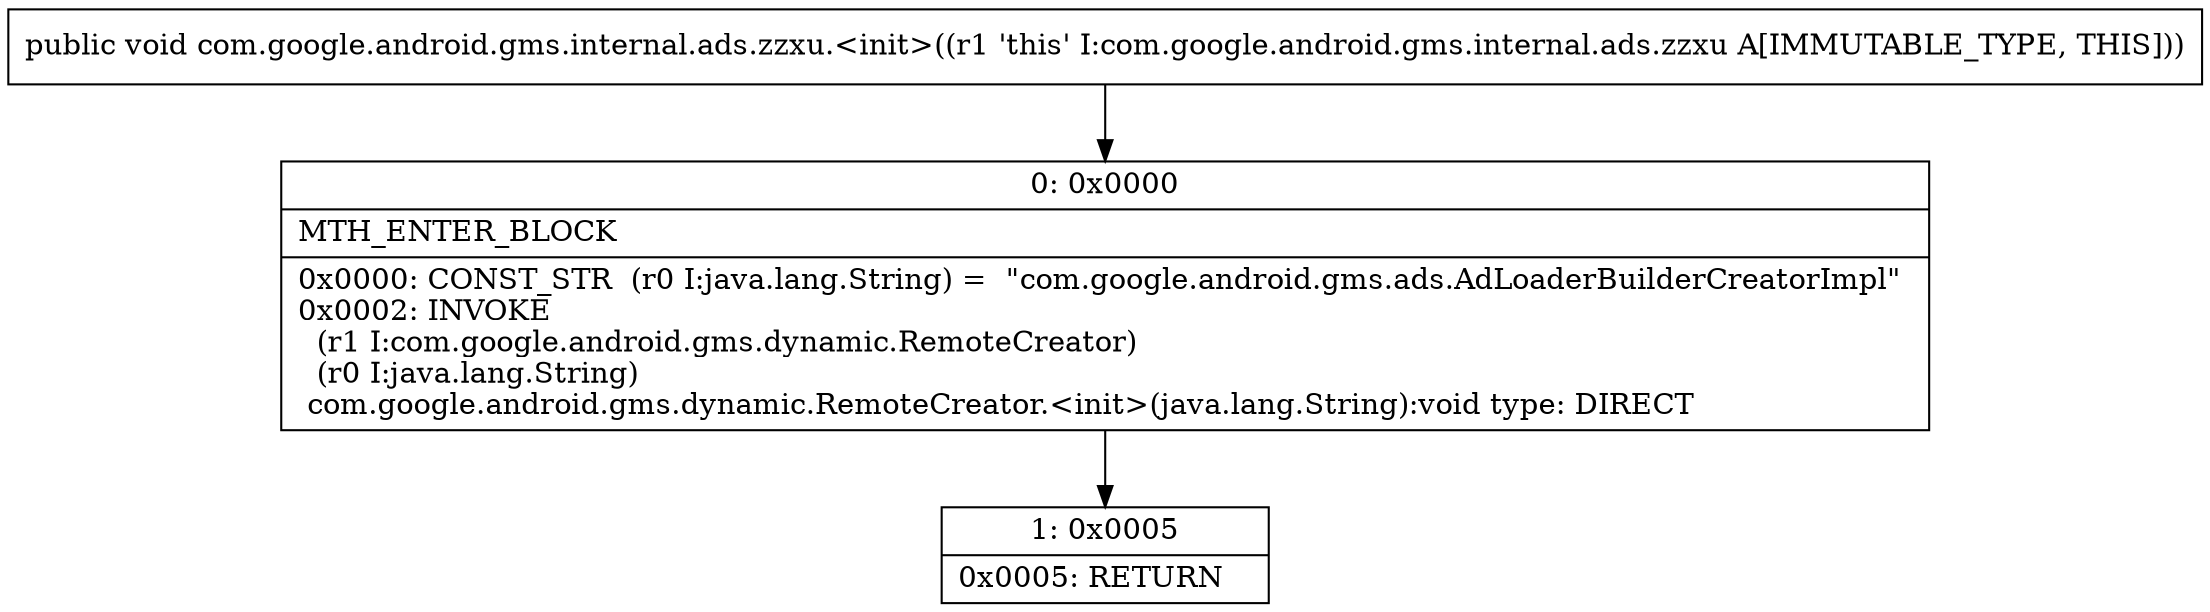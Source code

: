 digraph "CFG forcom.google.android.gms.internal.ads.zzxu.\<init\>()V" {
Node_0 [shape=record,label="{0\:\ 0x0000|MTH_ENTER_BLOCK\l|0x0000: CONST_STR  (r0 I:java.lang.String) =  \"com.google.android.gms.ads.AdLoaderBuilderCreatorImpl\" \l0x0002: INVOKE  \l  (r1 I:com.google.android.gms.dynamic.RemoteCreator)\l  (r0 I:java.lang.String)\l com.google.android.gms.dynamic.RemoteCreator.\<init\>(java.lang.String):void type: DIRECT \l}"];
Node_1 [shape=record,label="{1\:\ 0x0005|0x0005: RETURN   \l}"];
MethodNode[shape=record,label="{public void com.google.android.gms.internal.ads.zzxu.\<init\>((r1 'this' I:com.google.android.gms.internal.ads.zzxu A[IMMUTABLE_TYPE, THIS])) }"];
MethodNode -> Node_0;
Node_0 -> Node_1;
}

